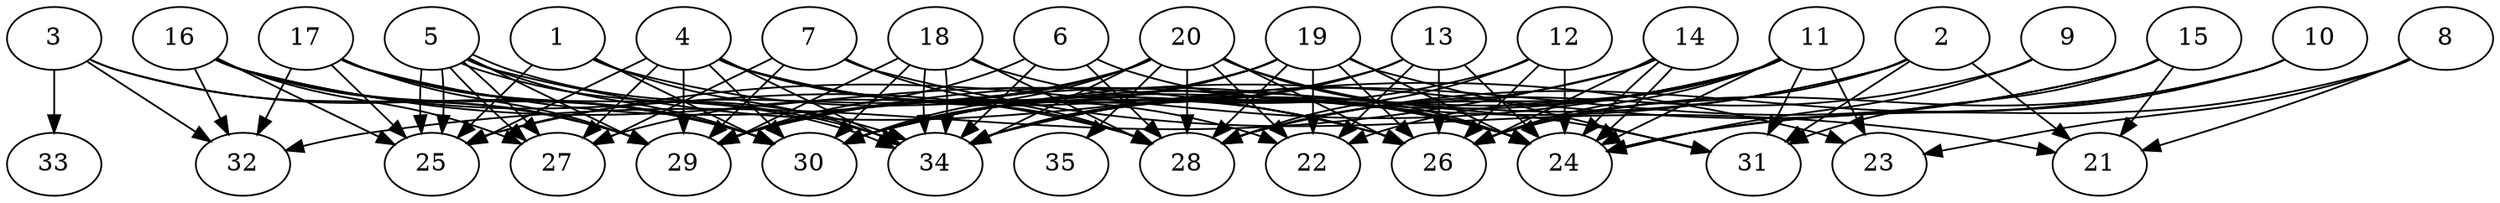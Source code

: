 // DAG automatically generated by daggen at Thu Oct  3 14:05:37 2019
// ./daggen --dot -n 35 --ccr 0.3 --fat 0.9 --regular 0.7 --density 0.7 --mindata 5242880 --maxdata 52428800 
digraph G {
  1 [size="64532480", alpha="0.09", expect_size="19359744"] 
  1 -> 25 [size ="19359744"]
  1 -> 26 [size ="19359744"]
  1 -> 30 [size ="19359744"]
  1 -> 34 [size ="19359744"]
  2 [size="72813227", alpha="0.05", expect_size="21843968"] 
  2 -> 21 [size ="21843968"]
  2 -> 26 [size ="21843968"]
  2 -> 29 [size ="21843968"]
  2 -> 30 [size ="21843968"]
  2 -> 31 [size ="21843968"]
  3 [size="134120107", alpha="0.14", expect_size="40236032"] 
  3 -> 29 [size ="40236032"]
  3 -> 30 [size ="40236032"]
  3 -> 32 [size ="40236032"]
  3 -> 33 [size ="40236032"]
  4 [size="108014933", alpha="0.10", expect_size="32404480"] 
  4 -> 22 [size ="32404480"]
  4 -> 24 [size ="32404480"]
  4 -> 25 [size ="32404480"]
  4 -> 26 [size ="32404480"]
  4 -> 27 [size ="32404480"]
  4 -> 28 [size ="32404480"]
  4 -> 29 [size ="32404480"]
  4 -> 30 [size ="32404480"]
  4 -> 34 [size ="32404480"]
  5 [size="153070933", alpha="0.07", expect_size="45921280"] 
  5 -> 23 [size ="45921280"]
  5 -> 25 [size ="45921280"]
  5 -> 25 [size ="45921280"]
  5 -> 27 [size ="45921280"]
  5 -> 27 [size ="45921280"]
  5 -> 29 [size ="45921280"]
  5 -> 30 [size ="45921280"]
  5 -> 34 [size ="45921280"]
  5 -> 34 [size ="45921280"]
  6 [size="134826667", alpha="0.13", expect_size="40448000"] 
  6 -> 24 [size ="40448000"]
  6 -> 28 [size ="40448000"]
  6 -> 29 [size ="40448000"]
  6 -> 34 [size ="40448000"]
  7 [size="160464213", alpha="0.09", expect_size="48139264"] 
  7 -> 21 [size ="48139264"]
  7 -> 27 [size ="48139264"]
  7 -> 28 [size ="48139264"]
  7 -> 29 [size ="48139264"]
  8 [size="82868907", alpha="0.10", expect_size="24860672"] 
  8 -> 21 [size ="24860672"]
  8 -> 23 [size ="24860672"]
  8 -> 24 [size ="24860672"]
  9 [size="111609173", alpha="0.20", expect_size="33482752"] 
  9 -> 24 [size ="33482752"]
  9 -> 28 [size ="33482752"]
  10 [size="74127360", alpha="0.05", expect_size="22238208"] 
  10 -> 24 [size ="22238208"]
  10 -> 26 [size ="22238208"]
  10 -> 28 [size ="22238208"]
  11 [size="43502933", alpha="0.10", expect_size="13050880"] 
  11 -> 22 [size ="13050880"]
  11 -> 23 [size ="13050880"]
  11 -> 24 [size ="13050880"]
  11 -> 25 [size ="13050880"]
  11 -> 26 [size ="13050880"]
  11 -> 28 [size ="13050880"]
  11 -> 30 [size ="13050880"]
  11 -> 31 [size ="13050880"]
  11 -> 34 [size ="13050880"]
  12 [size="118152533", alpha="0.15", expect_size="35445760"] 
  12 -> 24 [size ="35445760"]
  12 -> 26 [size ="35445760"]
  12 -> 28 [size ="35445760"]
  12 -> 30 [size ="35445760"]
  13 [size="158938453", alpha="0.04", expect_size="47681536"] 
  13 -> 22 [size ="47681536"]
  13 -> 24 [size ="47681536"]
  13 -> 26 [size ="47681536"]
  13 -> 29 [size ="47681536"]
  13 -> 34 [size ="47681536"]
  14 [size="115674453", alpha="0.03", expect_size="34702336"] 
  14 -> 24 [size ="34702336"]
  14 -> 24 [size ="34702336"]
  14 -> 26 [size ="34702336"]
  14 -> 32 [size ="34702336"]
  14 -> 34 [size ="34702336"]
  15 [size="34676053", alpha="0.17", expect_size="10402816"] 
  15 -> 21 [size ="10402816"]
  15 -> 30 [size ="10402816"]
  15 -> 31 [size ="10402816"]
  15 -> 34 [size ="10402816"]
  16 [size="89146027", alpha="0.03", expect_size="26743808"] 
  16 -> 25 [size ="26743808"]
  16 -> 26 [size ="26743808"]
  16 -> 27 [size ="26743808"]
  16 -> 28 [size ="26743808"]
  16 -> 29 [size ="26743808"]
  16 -> 30 [size ="26743808"]
  16 -> 32 [size ="26743808"]
  17 [size="32600747", alpha="0.08", expect_size="9780224"] 
  17 -> 24 [size ="9780224"]
  17 -> 25 [size ="9780224"]
  17 -> 29 [size ="9780224"]
  17 -> 30 [size ="9780224"]
  17 -> 32 [size ="9780224"]
  17 -> 34 [size ="9780224"]
  18 [size="103454720", alpha="0.19", expect_size="31036416"] 
  18 -> 24 [size ="31036416"]
  18 -> 28 [size ="31036416"]
  18 -> 29 [size ="31036416"]
  18 -> 30 [size ="31036416"]
  18 -> 34 [size ="31036416"]
  18 -> 34 [size ="31036416"]
  19 [size="24767147", alpha="0.16", expect_size="7430144"] 
  19 -> 22 [size ="7430144"]
  19 -> 24 [size ="7430144"]
  19 -> 26 [size ="7430144"]
  19 -> 27 [size ="7430144"]
  19 -> 28 [size ="7430144"]
  19 -> 29 [size ="7430144"]
  19 -> 30 [size ="7430144"]
  19 -> 31 [size ="7430144"]
  20 [size="24719360", alpha="0.10", expect_size="7415808"] 
  20 -> 22 [size ="7415808"]
  20 -> 24 [size ="7415808"]
  20 -> 25 [size ="7415808"]
  20 -> 26 [size ="7415808"]
  20 -> 28 [size ="7415808"]
  20 -> 29 [size ="7415808"]
  20 -> 30 [size ="7415808"]
  20 -> 31 [size ="7415808"]
  20 -> 34 [size ="7415808"]
  20 -> 35 [size ="7415808"]
  21 [size="64890880", alpha="0.10", expect_size="19467264"] 
  22 [size="144698027", alpha="0.16", expect_size="43409408"] 
  23 [size="106390187", alpha="0.18", expect_size="31917056"] 
  24 [size="135065600", alpha="0.11", expect_size="40519680"] 
  25 [size="157460480", alpha="0.02", expect_size="47238144"] 
  26 [size="130771627", alpha="0.07", expect_size="39231488"] 
  27 [size="150719147", alpha="0.11", expect_size="45215744"] 
  28 [size="59412480", alpha="0.03", expect_size="17823744"] 
  29 [size="47947093", alpha="0.07", expect_size="14384128"] 
  30 [size="172141227", alpha="0.18", expect_size="51642368"] 
  31 [size="90907307", alpha="0.12", expect_size="27272192"] 
  32 [size="165877760", alpha="0.19", expect_size="49763328"] 
  33 [size="137813333", alpha="0.05", expect_size="41344000"] 
  34 [size="123361280", alpha="0.02", expect_size="37008384"] 
  35 [size="55773867", alpha="0.02", expect_size="16732160"] 
}
